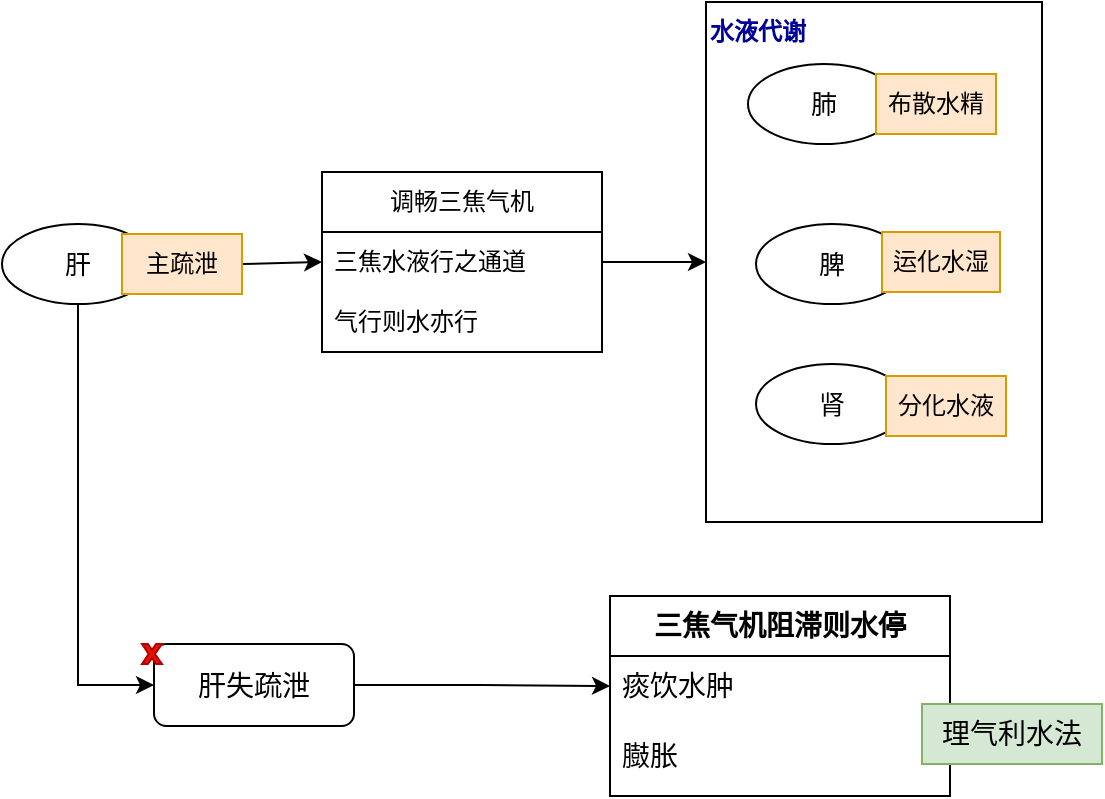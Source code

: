 <mxfile version="22.1.17" type="github">
  <diagram name="第 1 页" id="4uQxlcdzISgn30B2jAEv">
    <mxGraphModel dx="1050" dy="557" grid="1" gridSize="10" guides="1" tooltips="1" connect="1" arrows="1" fold="1" page="1" pageScale="1" pageWidth="827" pageHeight="1169" math="0" shadow="0">
      <root>
        <mxCell id="0" />
        <mxCell id="1" parent="0" />
        <mxCell id="Wd8hu2n2XhvFOHBbUntu-12" value="" style="endArrow=classic;html=1;rounded=0;exitX=1;exitY=0.5;exitDx=0;exitDy=0;entryX=0;entryY=0.5;entryDx=0;entryDy=0;" parent="1" source="Wd8hu2n2XhvFOHBbUntu-13" target="Wd8hu2n2XhvFOHBbUntu-17" edge="1">
          <mxGeometry width="50" height="50" relative="1" as="geometry">
            <mxPoint x="180" y="190" as="sourcePoint" />
            <mxPoint x="230" y="140" as="targetPoint" />
          </mxGeometry>
        </mxCell>
        <mxCell id="Wd8hu2n2XhvFOHBbUntu-22" style="edgeStyle=orthogonalEdgeStyle;rounded=0;orthogonalLoop=1;jettySize=auto;html=1;exitX=1;exitY=0.5;exitDx=0;exitDy=0;entryX=0;entryY=0.5;entryDx=0;entryDy=0;" parent="1" source="Wd8hu2n2XhvFOHBbUntu-17" target="Wd8hu2n2XhvFOHBbUntu-7" edge="1">
          <mxGeometry relative="1" as="geometry" />
        </mxCell>
        <mxCell id="Wd8hu2n2XhvFOHBbUntu-17" value="调畅三焦气机" style="swimlane;fontStyle=0;childLayout=stackLayout;horizontal=1;startSize=30;horizontalStack=0;resizeParent=1;resizeParentMax=0;resizeLast=0;collapsible=1;marginBottom=0;whiteSpace=wrap;html=1;" parent="1" vertex="1">
          <mxGeometry x="200" y="144" width="140" height="90" as="geometry">
            <mxRectangle x="200" y="144" width="90" height="30" as="alternateBounds" />
          </mxGeometry>
        </mxCell>
        <mxCell id="Wd8hu2n2XhvFOHBbUntu-18" value="三焦水液行之通道" style="text;strokeColor=none;fillColor=none;align=left;verticalAlign=middle;spacingLeft=4;spacingRight=4;overflow=hidden;points=[[0,0.5],[1,0.5]];portConstraint=eastwest;rotatable=0;whiteSpace=wrap;html=1;" parent="Wd8hu2n2XhvFOHBbUntu-17" vertex="1">
          <mxGeometry y="30" width="140" height="30" as="geometry" />
        </mxCell>
        <mxCell id="Wd8hu2n2XhvFOHBbUntu-19" value="气行则水亦行" style="text;strokeColor=none;fillColor=none;align=left;verticalAlign=middle;spacingLeft=4;spacingRight=4;overflow=hidden;points=[[0,0.5],[1,0.5]];portConstraint=eastwest;rotatable=0;whiteSpace=wrap;html=1;" parent="Wd8hu2n2XhvFOHBbUntu-17" vertex="1">
          <mxGeometry y="60" width="140" height="30" as="geometry" />
        </mxCell>
        <mxCell id="Wd8hu2n2XhvFOHBbUntu-23" value="" style="group" parent="1" vertex="1" connectable="0">
          <mxGeometry x="388" y="59" width="172" height="260" as="geometry" />
        </mxCell>
        <mxCell id="Wd8hu2n2XhvFOHBbUntu-7" value="" style="rounded=0;whiteSpace=wrap;html=1;" parent="Wd8hu2n2XhvFOHBbUntu-23" vertex="1">
          <mxGeometry x="4" width="168" height="260" as="geometry" />
        </mxCell>
        <mxCell id="Wd8hu2n2XhvFOHBbUntu-1" value="肺" style="ellipse;whiteSpace=wrap;html=1;fontSize=13;" parent="Wd8hu2n2XhvFOHBbUntu-23" vertex="1">
          <mxGeometry x="25" y="31" width="76" height="40" as="geometry" />
        </mxCell>
        <mxCell id="Wd8hu2n2XhvFOHBbUntu-3" value="脾" style="ellipse;whiteSpace=wrap;html=1;fontSize=13;" parent="Wd8hu2n2XhvFOHBbUntu-23" vertex="1">
          <mxGeometry x="29" y="111" width="76" height="40" as="geometry" />
        </mxCell>
        <mxCell id="Wd8hu2n2XhvFOHBbUntu-4" value="肾" style="ellipse;whiteSpace=wrap;html=1;fontSize=13;" parent="Wd8hu2n2XhvFOHBbUntu-23" vertex="1">
          <mxGeometry x="29" y="181" width="76" height="40" as="geometry" />
        </mxCell>
        <mxCell id="Wd8hu2n2XhvFOHBbUntu-8" value="水液代谢" style="text;html=1;strokeColor=none;fillColor=none;align=center;verticalAlign=middle;whiteSpace=wrap;rounded=0;fontColor=#000099;fontStyle=1" parent="Wd8hu2n2XhvFOHBbUntu-23" vertex="1">
          <mxGeometry width="60" height="30" as="geometry" />
        </mxCell>
        <mxCell id="Wd8hu2n2XhvFOHBbUntu-9" value="布散水精" style="text;html=1;strokeColor=#d79b00;fillColor=#ffe6cc;align=center;verticalAlign=middle;whiteSpace=wrap;rounded=0;" parent="Wd8hu2n2XhvFOHBbUntu-23" vertex="1">
          <mxGeometry x="89" y="36" width="60" height="30" as="geometry" />
        </mxCell>
        <mxCell id="Wd8hu2n2XhvFOHBbUntu-10" value="运化水湿" style="text;html=1;strokeColor=#d79b00;fillColor=#ffe6cc;align=center;verticalAlign=middle;whiteSpace=wrap;rounded=0;" parent="Wd8hu2n2XhvFOHBbUntu-23" vertex="1">
          <mxGeometry x="92" y="115" width="59" height="30" as="geometry" />
        </mxCell>
        <mxCell id="Wd8hu2n2XhvFOHBbUntu-11" value="分化水液" style="text;html=1;strokeColor=#d79b00;fillColor=#ffe6cc;align=center;verticalAlign=middle;whiteSpace=wrap;rounded=0;" parent="Wd8hu2n2XhvFOHBbUntu-23" vertex="1">
          <mxGeometry x="94" y="187" width="60" height="30" as="geometry" />
        </mxCell>
        <mxCell id="Wd8hu2n2XhvFOHBbUntu-24" value="" style="group" parent="1" vertex="1" connectable="0">
          <mxGeometry x="40" y="170" width="120" height="40" as="geometry" />
        </mxCell>
        <mxCell id="Wd8hu2n2XhvFOHBbUntu-6" value="肝" style="ellipse;whiteSpace=wrap;html=1;fontSize=13;" parent="Wd8hu2n2XhvFOHBbUntu-24" vertex="1">
          <mxGeometry width="76" height="40" as="geometry" />
        </mxCell>
        <mxCell id="Wd8hu2n2XhvFOHBbUntu-14" value="" style="endArrow=classic;html=1;rounded=0;exitX=1;exitY=0.5;exitDx=0;exitDy=0;" parent="Wd8hu2n2XhvFOHBbUntu-24" source="Wd8hu2n2XhvFOHBbUntu-6" target="Wd8hu2n2XhvFOHBbUntu-13" edge="1">
          <mxGeometry width="50" height="50" relative="1" as="geometry">
            <mxPoint x="127" y="21" as="sourcePoint" />
            <mxPoint x="272" y="20" as="targetPoint" />
          </mxGeometry>
        </mxCell>
        <mxCell id="Wd8hu2n2XhvFOHBbUntu-13" value="主疏泄" style="text;html=1;strokeColor=#d79b00;fillColor=#ffe6cc;align=center;verticalAlign=middle;whiteSpace=wrap;rounded=0;" parent="Wd8hu2n2XhvFOHBbUntu-24" vertex="1">
          <mxGeometry x="60" y="5" width="60" height="30" as="geometry" />
        </mxCell>
        <mxCell id="I8BeCkf0p9eFH9DBGnf--9" style="edgeStyle=orthogonalEdgeStyle;rounded=0;orthogonalLoop=1;jettySize=auto;html=1;exitX=0.5;exitY=1;exitDx=0;exitDy=0;entryX=0;entryY=0.5;entryDx=0;entryDy=0;" edge="1" parent="1" source="Wd8hu2n2XhvFOHBbUntu-6" target="I8BeCkf0p9eFH9DBGnf--6">
          <mxGeometry relative="1" as="geometry" />
        </mxCell>
        <mxCell id="I8BeCkf0p9eFH9DBGnf--14" style="edgeStyle=orthogonalEdgeStyle;rounded=0;orthogonalLoop=1;jettySize=auto;html=1;exitX=1;exitY=0.5;exitDx=0;exitDy=0;entryX=0;entryY=0.5;entryDx=0;entryDy=0;" edge="1" parent="1" source="I8BeCkf0p9eFH9DBGnf--6" target="I8BeCkf0p9eFH9DBGnf--12">
          <mxGeometry relative="1" as="geometry" />
        </mxCell>
        <mxCell id="I8BeCkf0p9eFH9DBGnf--6" value="肝失疏泄" style="rounded=1;whiteSpace=wrap;html=1;fontSize=14;" vertex="1" parent="1">
          <mxGeometry x="116" y="380" width="100" height="41" as="geometry" />
        </mxCell>
        <mxCell id="I8BeCkf0p9eFH9DBGnf--7" value="" style="verticalLabelPosition=bottom;verticalAlign=top;html=1;shape=mxgraph.basic.x;fillColor=#e51400;strokeColor=#B20000;fontColor=#ffffff;" vertex="1" parent="1">
          <mxGeometry x="110" y="380" width="10" height="10" as="geometry" />
        </mxCell>
        <mxCell id="I8BeCkf0p9eFH9DBGnf--11" value="&lt;b&gt;&lt;font style=&quot;font-size: 14px;&quot;&gt;三焦气机阻滞则水停&lt;/font&gt;&lt;/b&gt;" style="swimlane;fontStyle=0;childLayout=stackLayout;horizontal=1;startSize=30;horizontalStack=0;resizeParent=1;resizeParentMax=0;resizeLast=0;collapsible=1;marginBottom=0;whiteSpace=wrap;html=1;" vertex="1" parent="1">
          <mxGeometry x="344" y="356" width="170" height="100" as="geometry">
            <mxRectangle x="200" y="144" width="90" height="30" as="alternateBounds" />
          </mxGeometry>
        </mxCell>
        <mxCell id="I8BeCkf0p9eFH9DBGnf--12" value="痰饮水肿" style="text;strokeColor=none;fillColor=none;align=left;verticalAlign=middle;spacingLeft=4;spacingRight=4;overflow=hidden;points=[[0,0.5],[1,0.5]];portConstraint=eastwest;rotatable=0;whiteSpace=wrap;html=1;fontSize=14;" vertex="1" parent="I8BeCkf0p9eFH9DBGnf--11">
          <mxGeometry y="30" width="170" height="30" as="geometry" />
        </mxCell>
        <mxCell id="I8BeCkf0p9eFH9DBGnf--13" value="臌胀" style="text;strokeColor=none;fillColor=none;align=left;verticalAlign=middle;spacingLeft=4;spacingRight=4;overflow=hidden;points=[[0,0.5],[1,0.5]];portConstraint=eastwest;rotatable=0;whiteSpace=wrap;html=1;fontSize=14;" vertex="1" parent="I8BeCkf0p9eFH9DBGnf--11">
          <mxGeometry y="60" width="170" height="40" as="geometry" />
        </mxCell>
        <mxCell id="I8BeCkf0p9eFH9DBGnf--16" value="理气利水法" style="text;html=1;strokeColor=#82b366;fillColor=#d5e8d4;align=center;verticalAlign=middle;whiteSpace=wrap;rounded=0;fontSize=14;" vertex="1" parent="1">
          <mxGeometry x="500" y="410" width="90" height="30" as="geometry" />
        </mxCell>
      </root>
    </mxGraphModel>
  </diagram>
</mxfile>
